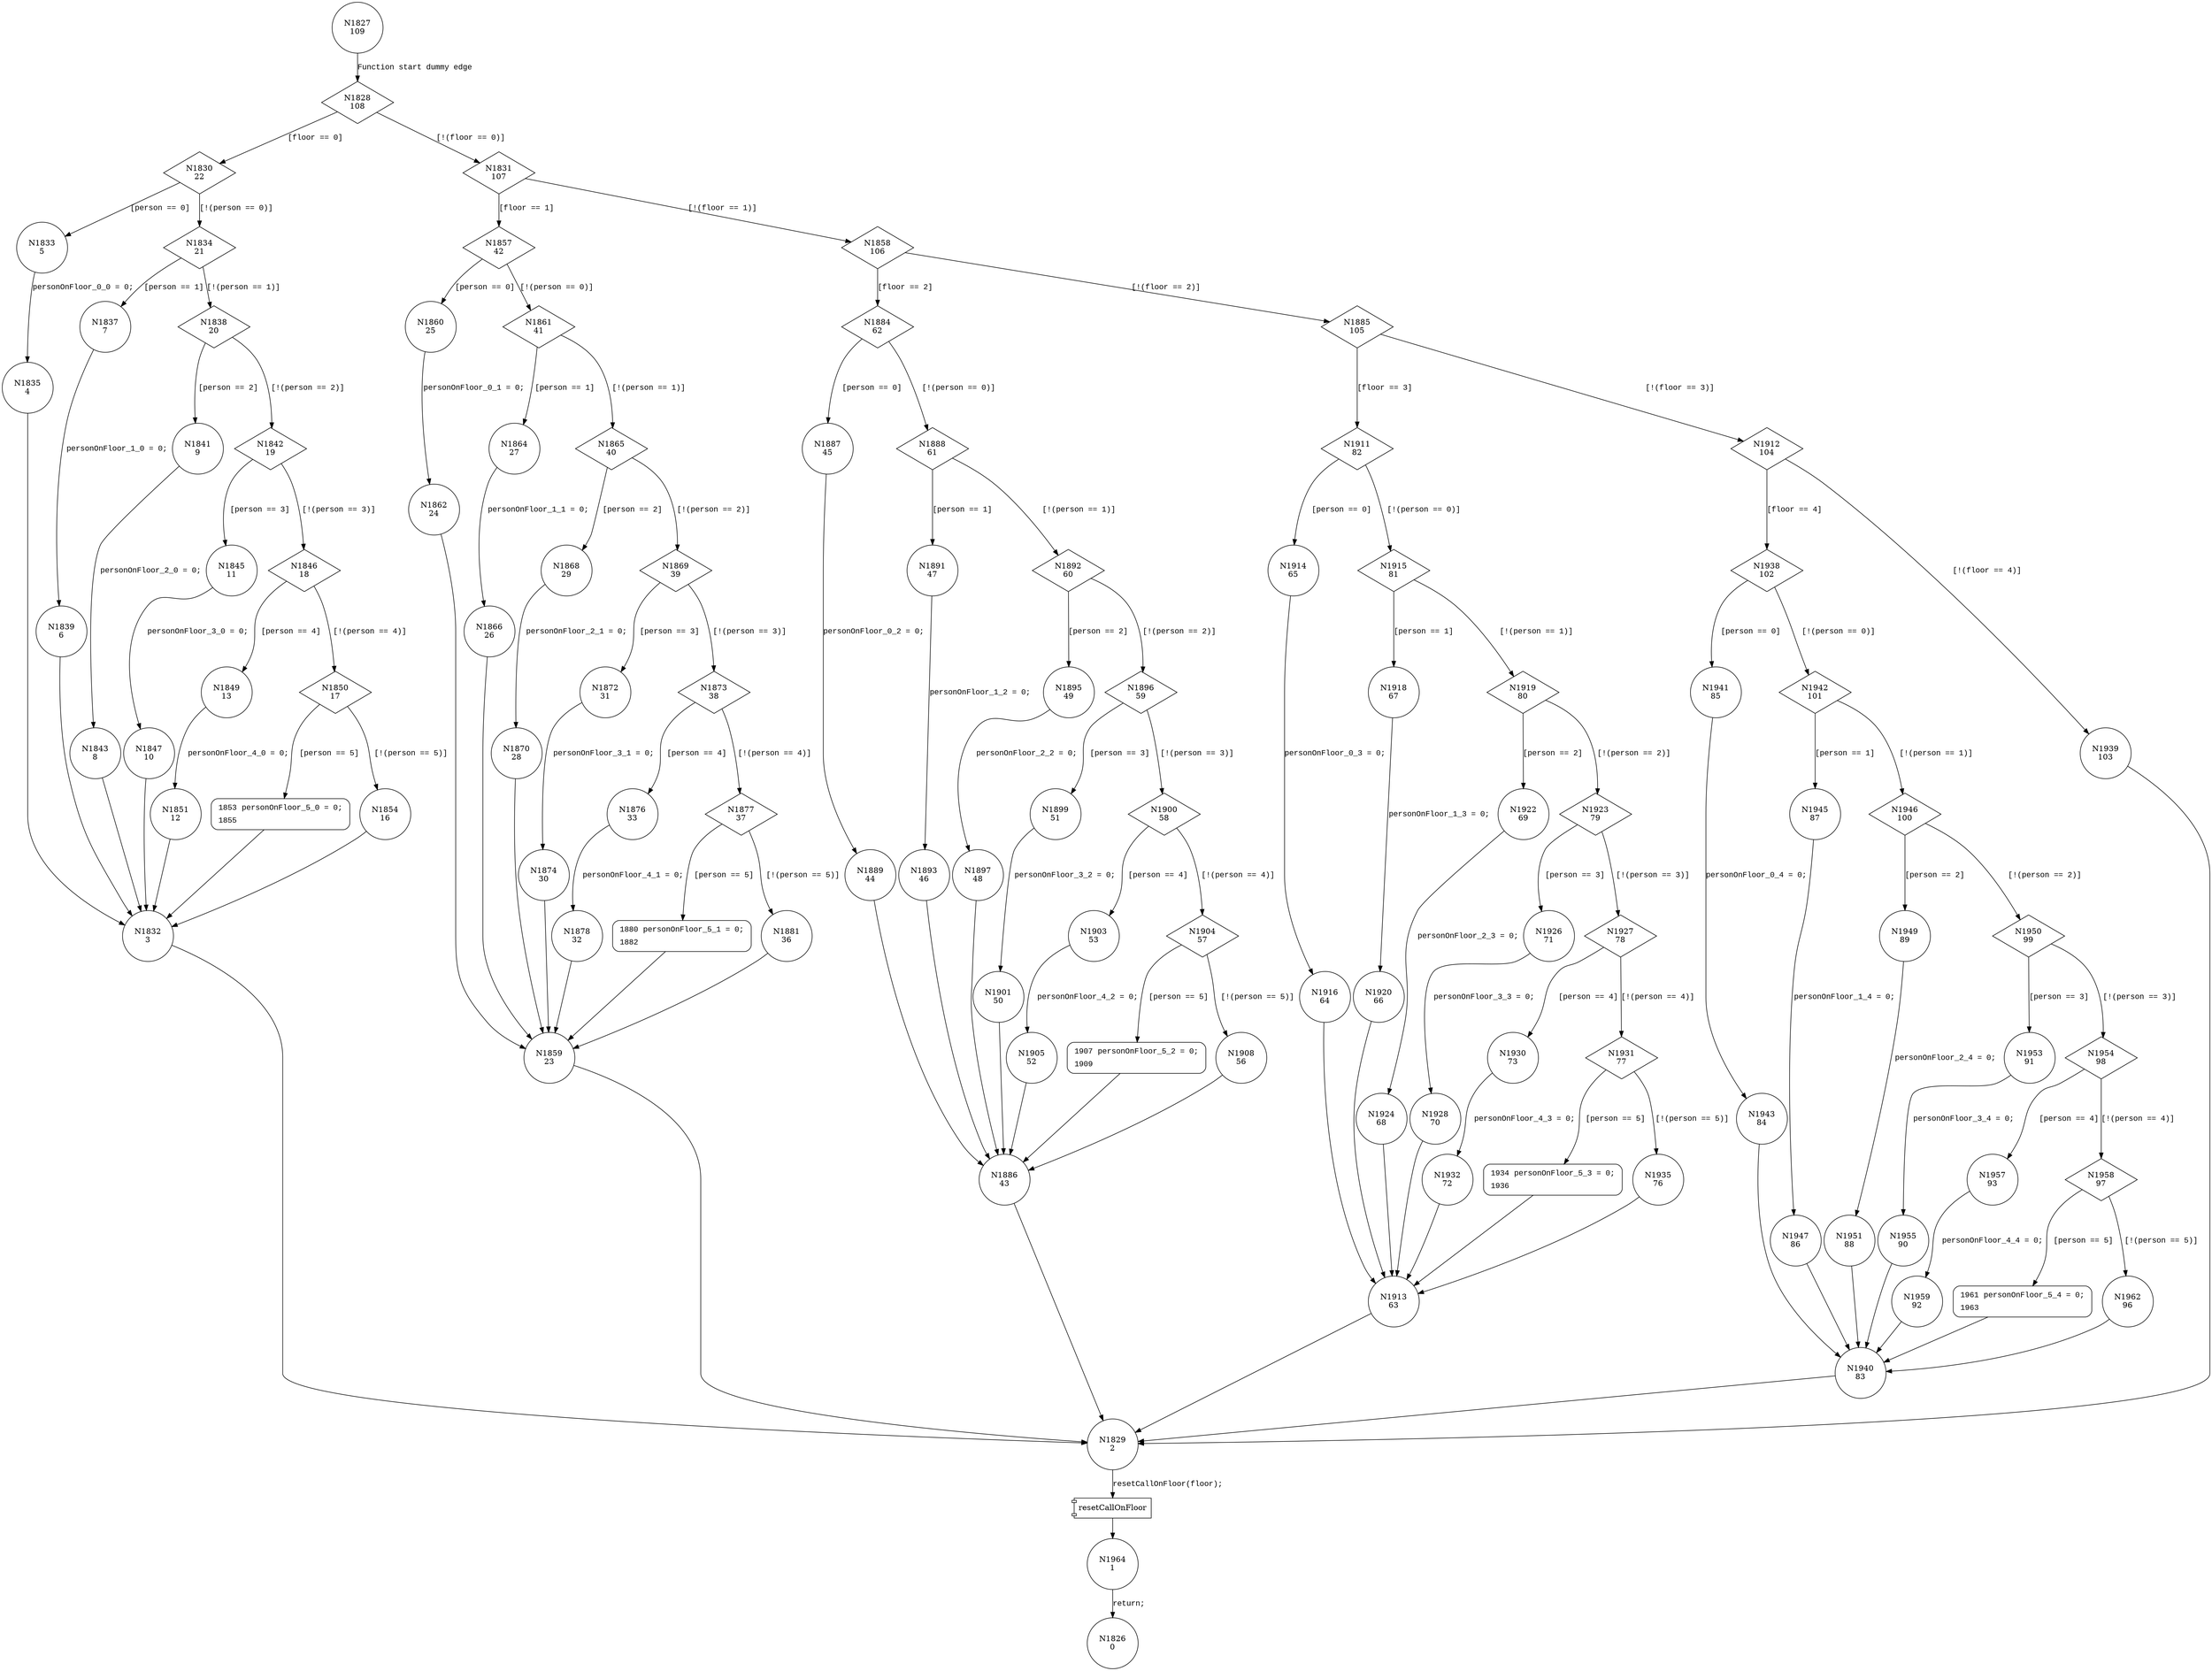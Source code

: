 digraph removePersonFromFloor {
1827 [shape="circle" label="N1827\n109"]
1828 [shape="diamond" label="N1828\n108"]
1830 [shape="diamond" label="N1830\n22"]
1831 [shape="diamond" label="N1831\n107"]
1857 [shape="diamond" label="N1857\n42"]
1858 [shape="diamond" label="N1858\n106"]
1884 [shape="diamond" label="N1884\n62"]
1885 [shape="diamond" label="N1885\n105"]
1911 [shape="diamond" label="N1911\n82"]
1912 [shape="diamond" label="N1912\n104"]
1938 [shape="diamond" label="N1938\n102"]
1939 [shape="circle" label="N1939\n103"]
1829 [shape="circle" label="N1829\n2"]
1964 [shape="circle" label="N1964\n1"]
1941 [shape="circle" label="N1941\n85"]
1942 [shape="diamond" label="N1942\n101"]
1945 [shape="circle" label="N1945\n87"]
1946 [shape="diamond" label="N1946\n100"]
1949 [shape="circle" label="N1949\n89"]
1950 [shape="diamond" label="N1950\n99"]
1953 [shape="circle" label="N1953\n91"]
1954 [shape="diamond" label="N1954\n98"]
1957 [shape="circle" label="N1957\n93"]
1958 [shape="diamond" label="N1958\n97"]
1961 [shape="circle" label="N1961\n95"]
1962 [shape="circle" label="N1962\n96"]
1940 [shape="circle" label="N1940\n83"]
1959 [shape="circle" label="N1959\n92"]
1955 [shape="circle" label="N1955\n90"]
1951 [shape="circle" label="N1951\n88"]
1947 [shape="circle" label="N1947\n86"]
1943 [shape="circle" label="N1943\n84"]
1914 [shape="circle" label="N1914\n65"]
1915 [shape="diamond" label="N1915\n81"]
1918 [shape="circle" label="N1918\n67"]
1919 [shape="diamond" label="N1919\n80"]
1922 [shape="circle" label="N1922\n69"]
1923 [shape="diamond" label="N1923\n79"]
1926 [shape="circle" label="N1926\n71"]
1927 [shape="diamond" label="N1927\n78"]
1930 [shape="circle" label="N1930\n73"]
1931 [shape="diamond" label="N1931\n77"]
1934 [shape="circle" label="N1934\n75"]
1935 [shape="circle" label="N1935\n76"]
1913 [shape="circle" label="N1913\n63"]
1932 [shape="circle" label="N1932\n72"]
1928 [shape="circle" label="N1928\n70"]
1924 [shape="circle" label="N1924\n68"]
1920 [shape="circle" label="N1920\n66"]
1916 [shape="circle" label="N1916\n64"]
1887 [shape="circle" label="N1887\n45"]
1888 [shape="diamond" label="N1888\n61"]
1891 [shape="circle" label="N1891\n47"]
1892 [shape="diamond" label="N1892\n60"]
1895 [shape="circle" label="N1895\n49"]
1896 [shape="diamond" label="N1896\n59"]
1899 [shape="circle" label="N1899\n51"]
1900 [shape="diamond" label="N1900\n58"]
1903 [shape="circle" label="N1903\n53"]
1904 [shape="diamond" label="N1904\n57"]
1907 [shape="circle" label="N1907\n55"]
1908 [shape="circle" label="N1908\n56"]
1886 [shape="circle" label="N1886\n43"]
1905 [shape="circle" label="N1905\n52"]
1901 [shape="circle" label="N1901\n50"]
1897 [shape="circle" label="N1897\n48"]
1893 [shape="circle" label="N1893\n46"]
1889 [shape="circle" label="N1889\n44"]
1860 [shape="circle" label="N1860\n25"]
1861 [shape="diamond" label="N1861\n41"]
1864 [shape="circle" label="N1864\n27"]
1865 [shape="diamond" label="N1865\n40"]
1868 [shape="circle" label="N1868\n29"]
1869 [shape="diamond" label="N1869\n39"]
1872 [shape="circle" label="N1872\n31"]
1873 [shape="diamond" label="N1873\n38"]
1876 [shape="circle" label="N1876\n33"]
1877 [shape="diamond" label="N1877\n37"]
1880 [shape="circle" label="N1880\n35"]
1881 [shape="circle" label="N1881\n36"]
1859 [shape="circle" label="N1859\n23"]
1878 [shape="circle" label="N1878\n32"]
1874 [shape="circle" label="N1874\n30"]
1870 [shape="circle" label="N1870\n28"]
1866 [shape="circle" label="N1866\n26"]
1862 [shape="circle" label="N1862\n24"]
1833 [shape="circle" label="N1833\n5"]
1834 [shape="diamond" label="N1834\n21"]
1837 [shape="circle" label="N1837\n7"]
1838 [shape="diamond" label="N1838\n20"]
1841 [shape="circle" label="N1841\n9"]
1842 [shape="diamond" label="N1842\n19"]
1845 [shape="circle" label="N1845\n11"]
1846 [shape="diamond" label="N1846\n18"]
1849 [shape="circle" label="N1849\n13"]
1850 [shape="diamond" label="N1850\n17"]
1853 [shape="circle" label="N1853\n15"]
1854 [shape="circle" label="N1854\n16"]
1832 [shape="circle" label="N1832\n3"]
1851 [shape="circle" label="N1851\n12"]
1847 [shape="circle" label="N1847\n10"]
1843 [shape="circle" label="N1843\n8"]
1839 [shape="circle" label="N1839\n6"]
1835 [shape="circle" label="N1835\n4"]
1826 [shape="circle" label="N1826\n0"]
1961 [style="filled,bold" penwidth="1" fillcolor="white" fontname="Courier New" shape="Mrecord" label=<<table border="0" cellborder="0" cellpadding="3" bgcolor="white"><tr><td align="right">1961</td><td align="left">personOnFloor_5_4 = 0;</td></tr><tr><td align="right">1963</td><td align="left"></td></tr></table>>]
1961 -> 1940[label=""]
1934 [style="filled,bold" penwidth="1" fillcolor="white" fontname="Courier New" shape="Mrecord" label=<<table border="0" cellborder="0" cellpadding="3" bgcolor="white"><tr><td align="right">1934</td><td align="left">personOnFloor_5_3 = 0;</td></tr><tr><td align="right">1936</td><td align="left"></td></tr></table>>]
1934 -> 1913[label=""]
1907 [style="filled,bold" penwidth="1" fillcolor="white" fontname="Courier New" shape="Mrecord" label=<<table border="0" cellborder="0" cellpadding="3" bgcolor="white"><tr><td align="right">1907</td><td align="left">personOnFloor_5_2 = 0;</td></tr><tr><td align="right">1909</td><td align="left"></td></tr></table>>]
1907 -> 1886[label=""]
1880 [style="filled,bold" penwidth="1" fillcolor="white" fontname="Courier New" shape="Mrecord" label=<<table border="0" cellborder="0" cellpadding="3" bgcolor="white"><tr><td align="right">1880</td><td align="left">personOnFloor_5_1 = 0;</td></tr><tr><td align="right">1882</td><td align="left"></td></tr></table>>]
1880 -> 1859[label=""]
1853 [style="filled,bold" penwidth="1" fillcolor="white" fontname="Courier New" shape="Mrecord" label=<<table border="0" cellborder="0" cellpadding="3" bgcolor="white"><tr><td align="right">1853</td><td align="left">personOnFloor_5_0 = 0;</td></tr><tr><td align="right">1855</td><td align="left"></td></tr></table>>]
1853 -> 1832[label=""]
1827 -> 1828 [label="Function start dummy edge" fontname="Courier New"]
1828 -> 1830 [label="[floor == 0]" fontname="Courier New"]
1828 -> 1831 [label="[!(floor == 0)]" fontname="Courier New"]
1831 -> 1857 [label="[floor == 1]" fontname="Courier New"]
1831 -> 1858 [label="[!(floor == 1)]" fontname="Courier New"]
1858 -> 1884 [label="[floor == 2]" fontname="Courier New"]
1858 -> 1885 [label="[!(floor == 2)]" fontname="Courier New"]
1885 -> 1911 [label="[floor == 3]" fontname="Courier New"]
1885 -> 1912 [label="[!(floor == 3)]" fontname="Courier New"]
1912 -> 1938 [label="[floor == 4]" fontname="Courier New"]
1912 -> 1939 [label="[!(floor == 4)]" fontname="Courier New"]
100121 [shape="component" label="resetCallOnFloor"]
1829 -> 100121 [label="resetCallOnFloor(floor);" fontname="Courier New"]
100121 -> 1964 [label="" fontname="Courier New"]
1938 -> 1941 [label="[person == 0]" fontname="Courier New"]
1938 -> 1942 [label="[!(person == 0)]" fontname="Courier New"]
1942 -> 1945 [label="[person == 1]" fontname="Courier New"]
1942 -> 1946 [label="[!(person == 1)]" fontname="Courier New"]
1946 -> 1949 [label="[person == 2]" fontname="Courier New"]
1946 -> 1950 [label="[!(person == 2)]" fontname="Courier New"]
1950 -> 1953 [label="[person == 3]" fontname="Courier New"]
1950 -> 1954 [label="[!(person == 3)]" fontname="Courier New"]
1954 -> 1957 [label="[person == 4]" fontname="Courier New"]
1954 -> 1958 [label="[!(person == 4)]" fontname="Courier New"]
1958 -> 1961 [label="[person == 5]" fontname="Courier New"]
1958 -> 1962 [label="[!(person == 5)]" fontname="Courier New"]
1940 -> 1829 [label="" fontname="Courier New"]
1957 -> 1959 [label="personOnFloor_4_4 = 0;" fontname="Courier New"]
1953 -> 1955 [label="personOnFloor_3_4 = 0;" fontname="Courier New"]
1949 -> 1951 [label="personOnFloor_2_4 = 0;" fontname="Courier New"]
1945 -> 1947 [label="personOnFloor_1_4 = 0;" fontname="Courier New"]
1941 -> 1943 [label="personOnFloor_0_4 = 0;" fontname="Courier New"]
1911 -> 1914 [label="[person == 0]" fontname="Courier New"]
1911 -> 1915 [label="[!(person == 0)]" fontname="Courier New"]
1915 -> 1918 [label="[person == 1]" fontname="Courier New"]
1915 -> 1919 [label="[!(person == 1)]" fontname="Courier New"]
1919 -> 1922 [label="[person == 2]" fontname="Courier New"]
1919 -> 1923 [label="[!(person == 2)]" fontname="Courier New"]
1923 -> 1926 [label="[person == 3]" fontname="Courier New"]
1923 -> 1927 [label="[!(person == 3)]" fontname="Courier New"]
1927 -> 1930 [label="[person == 4]" fontname="Courier New"]
1927 -> 1931 [label="[!(person == 4)]" fontname="Courier New"]
1931 -> 1934 [label="[person == 5]" fontname="Courier New"]
1931 -> 1935 [label="[!(person == 5)]" fontname="Courier New"]
1913 -> 1829 [label="" fontname="Courier New"]
1930 -> 1932 [label="personOnFloor_4_3 = 0;" fontname="Courier New"]
1926 -> 1928 [label="personOnFloor_3_3 = 0;" fontname="Courier New"]
1922 -> 1924 [label="personOnFloor_2_3 = 0;" fontname="Courier New"]
1918 -> 1920 [label="personOnFloor_1_3 = 0;" fontname="Courier New"]
1914 -> 1916 [label="personOnFloor_0_3 = 0;" fontname="Courier New"]
1884 -> 1887 [label="[person == 0]" fontname="Courier New"]
1884 -> 1888 [label="[!(person == 0)]" fontname="Courier New"]
1888 -> 1891 [label="[person == 1]" fontname="Courier New"]
1888 -> 1892 [label="[!(person == 1)]" fontname="Courier New"]
1892 -> 1895 [label="[person == 2]" fontname="Courier New"]
1892 -> 1896 [label="[!(person == 2)]" fontname="Courier New"]
1896 -> 1899 [label="[person == 3]" fontname="Courier New"]
1896 -> 1900 [label="[!(person == 3)]" fontname="Courier New"]
1900 -> 1903 [label="[person == 4]" fontname="Courier New"]
1900 -> 1904 [label="[!(person == 4)]" fontname="Courier New"]
1904 -> 1907 [label="[person == 5]" fontname="Courier New"]
1904 -> 1908 [label="[!(person == 5)]" fontname="Courier New"]
1886 -> 1829 [label="" fontname="Courier New"]
1903 -> 1905 [label="personOnFloor_4_2 = 0;" fontname="Courier New"]
1899 -> 1901 [label="personOnFloor_3_2 = 0;" fontname="Courier New"]
1895 -> 1897 [label="personOnFloor_2_2 = 0;" fontname="Courier New"]
1891 -> 1893 [label="personOnFloor_1_2 = 0;" fontname="Courier New"]
1887 -> 1889 [label="personOnFloor_0_2 = 0;" fontname="Courier New"]
1857 -> 1860 [label="[person == 0]" fontname="Courier New"]
1857 -> 1861 [label="[!(person == 0)]" fontname="Courier New"]
1861 -> 1864 [label="[person == 1]" fontname="Courier New"]
1861 -> 1865 [label="[!(person == 1)]" fontname="Courier New"]
1865 -> 1868 [label="[person == 2]" fontname="Courier New"]
1865 -> 1869 [label="[!(person == 2)]" fontname="Courier New"]
1869 -> 1872 [label="[person == 3]" fontname="Courier New"]
1869 -> 1873 [label="[!(person == 3)]" fontname="Courier New"]
1873 -> 1876 [label="[person == 4]" fontname="Courier New"]
1873 -> 1877 [label="[!(person == 4)]" fontname="Courier New"]
1877 -> 1880 [label="[person == 5]" fontname="Courier New"]
1877 -> 1881 [label="[!(person == 5)]" fontname="Courier New"]
1859 -> 1829 [label="" fontname="Courier New"]
1876 -> 1878 [label="personOnFloor_4_1 = 0;" fontname="Courier New"]
1872 -> 1874 [label="personOnFloor_3_1 = 0;" fontname="Courier New"]
1868 -> 1870 [label="personOnFloor_2_1 = 0;" fontname="Courier New"]
1864 -> 1866 [label="personOnFloor_1_1 = 0;" fontname="Courier New"]
1860 -> 1862 [label="personOnFloor_0_1 = 0;" fontname="Courier New"]
1830 -> 1833 [label="[person == 0]" fontname="Courier New"]
1830 -> 1834 [label="[!(person == 0)]" fontname="Courier New"]
1834 -> 1837 [label="[person == 1]" fontname="Courier New"]
1834 -> 1838 [label="[!(person == 1)]" fontname="Courier New"]
1838 -> 1841 [label="[person == 2]" fontname="Courier New"]
1838 -> 1842 [label="[!(person == 2)]" fontname="Courier New"]
1842 -> 1845 [label="[person == 3]" fontname="Courier New"]
1842 -> 1846 [label="[!(person == 3)]" fontname="Courier New"]
1846 -> 1849 [label="[person == 4]" fontname="Courier New"]
1846 -> 1850 [label="[!(person == 4)]" fontname="Courier New"]
1850 -> 1853 [label="[person == 5]" fontname="Courier New"]
1850 -> 1854 [label="[!(person == 5)]" fontname="Courier New"]
1832 -> 1829 [label="" fontname="Courier New"]
1849 -> 1851 [label="personOnFloor_4_0 = 0;" fontname="Courier New"]
1845 -> 1847 [label="personOnFloor_3_0 = 0;" fontname="Courier New"]
1841 -> 1843 [label="personOnFloor_2_0 = 0;" fontname="Courier New"]
1837 -> 1839 [label="personOnFloor_1_0 = 0;" fontname="Courier New"]
1833 -> 1835 [label="personOnFloor_0_0 = 0;" fontname="Courier New"]
1939 -> 1829 [label="" fontname="Courier New"]
1964 -> 1826 [label="return;" fontname="Courier New"]
1962 -> 1940 [label="" fontname="Courier New"]
1959 -> 1940 [label="" fontname="Courier New"]
1955 -> 1940 [label="" fontname="Courier New"]
1951 -> 1940 [label="" fontname="Courier New"]
1947 -> 1940 [label="" fontname="Courier New"]
1943 -> 1940 [label="" fontname="Courier New"]
1935 -> 1913 [label="" fontname="Courier New"]
1932 -> 1913 [label="" fontname="Courier New"]
1928 -> 1913 [label="" fontname="Courier New"]
1924 -> 1913 [label="" fontname="Courier New"]
1920 -> 1913 [label="" fontname="Courier New"]
1916 -> 1913 [label="" fontname="Courier New"]
1908 -> 1886 [label="" fontname="Courier New"]
1905 -> 1886 [label="" fontname="Courier New"]
1901 -> 1886 [label="" fontname="Courier New"]
1897 -> 1886 [label="" fontname="Courier New"]
1893 -> 1886 [label="" fontname="Courier New"]
1889 -> 1886 [label="" fontname="Courier New"]
1881 -> 1859 [label="" fontname="Courier New"]
1878 -> 1859 [label="" fontname="Courier New"]
1874 -> 1859 [label="" fontname="Courier New"]
1870 -> 1859 [label="" fontname="Courier New"]
1866 -> 1859 [label="" fontname="Courier New"]
1862 -> 1859 [label="" fontname="Courier New"]
1854 -> 1832 [label="" fontname="Courier New"]
1851 -> 1832 [label="" fontname="Courier New"]
1847 -> 1832 [label="" fontname="Courier New"]
1843 -> 1832 [label="" fontname="Courier New"]
1839 -> 1832 [label="" fontname="Courier New"]
1835 -> 1832 [label="" fontname="Courier New"]
}